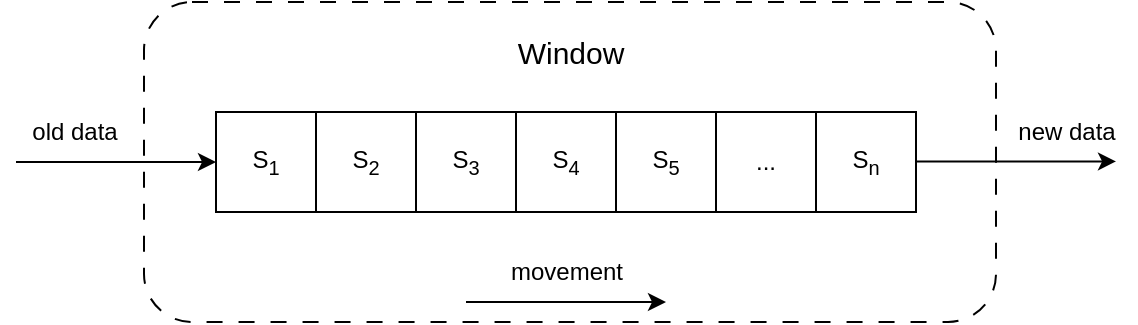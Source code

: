 <mxfile version="24.2.2" type="github">
  <diagram name="第 1 页" id="btsF6EaHodYpIkdeHeEO">
    <mxGraphModel dx="941" dy="479" grid="1" gridSize="10" guides="1" tooltips="1" connect="1" arrows="1" fold="1" page="1" pageScale="1" pageWidth="827" pageHeight="1169" math="0" shadow="0">
      <root>
        <mxCell id="0" />
        <mxCell id="1" parent="0" />
        <mxCell id="tati8yqmTBazvfmJbsHK-1" value="" style="rounded=1;whiteSpace=wrap;html=1;dashed=1;dashPattern=8 8;" vertex="1" parent="1">
          <mxGeometry x="294" y="310" width="426" height="160" as="geometry" />
        </mxCell>
        <mxCell id="tati8yqmTBazvfmJbsHK-2" value="S&lt;sub&gt;1&lt;/sub&gt;" style="rounded=0;whiteSpace=wrap;html=1;" vertex="1" parent="1">
          <mxGeometry x="330" y="365" width="50" height="50" as="geometry" />
        </mxCell>
        <mxCell id="tati8yqmTBazvfmJbsHK-3" value="S&lt;sub&gt;2&lt;/sub&gt;" style="rounded=0;whiteSpace=wrap;html=1;" vertex="1" parent="1">
          <mxGeometry x="380" y="365" width="50" height="50" as="geometry" />
        </mxCell>
        <mxCell id="tati8yqmTBazvfmJbsHK-4" value="S&lt;sub&gt;3&lt;/sub&gt;" style="rounded=0;whiteSpace=wrap;html=1;" vertex="1" parent="1">
          <mxGeometry x="430" y="365" width="50" height="50" as="geometry" />
        </mxCell>
        <mxCell id="tati8yqmTBazvfmJbsHK-5" value="S&lt;sub&gt;4&lt;/sub&gt;" style="rounded=0;whiteSpace=wrap;html=1;" vertex="1" parent="1">
          <mxGeometry x="480" y="365" width="50" height="50" as="geometry" />
        </mxCell>
        <mxCell id="tati8yqmTBazvfmJbsHK-6" value="S&lt;sub&gt;5&lt;/sub&gt;" style="rounded=0;whiteSpace=wrap;html=1;" vertex="1" parent="1">
          <mxGeometry x="530" y="365" width="50" height="50" as="geometry" />
        </mxCell>
        <mxCell id="tati8yqmTBazvfmJbsHK-7" value="..." style="rounded=0;whiteSpace=wrap;html=1;" vertex="1" parent="1">
          <mxGeometry x="580" y="365" width="50" height="50" as="geometry" />
        </mxCell>
        <mxCell id="tati8yqmTBazvfmJbsHK-8" value="S&lt;sub&gt;n&lt;/sub&gt;" style="rounded=0;whiteSpace=wrap;html=1;" vertex="1" parent="1">
          <mxGeometry x="630" y="365" width="50" height="50" as="geometry" />
        </mxCell>
        <mxCell id="tati8yqmTBazvfmJbsHK-9" value="" style="endArrow=classic;html=1;rounded=0;entryX=0;entryY=0.5;entryDx=0;entryDy=0;" edge="1" parent="1" target="tati8yqmTBazvfmJbsHK-2">
          <mxGeometry width="50" height="50" relative="1" as="geometry">
            <mxPoint x="230" y="390" as="sourcePoint" />
            <mxPoint x="240" y="370" as="targetPoint" />
          </mxGeometry>
        </mxCell>
        <mxCell id="tati8yqmTBazvfmJbsHK-10" value="" style="endArrow=classic;html=1;rounded=0;entryX=0;entryY=0.5;entryDx=0;entryDy=0;" edge="1" parent="1">
          <mxGeometry width="50" height="50" relative="1" as="geometry">
            <mxPoint x="680" y="389.71" as="sourcePoint" />
            <mxPoint x="780" y="389.71" as="targetPoint" />
          </mxGeometry>
        </mxCell>
        <mxCell id="tati8yqmTBazvfmJbsHK-14" value="old data" style="text;html=1;align=center;verticalAlign=middle;resizable=0;points=[];autosize=1;strokeColor=none;fillColor=none;" vertex="1" parent="1">
          <mxGeometry x="224" y="360" width="70" height="30" as="geometry" />
        </mxCell>
        <mxCell id="tati8yqmTBazvfmJbsHK-15" value="new data" style="text;html=1;align=center;verticalAlign=middle;resizable=0;points=[];autosize=1;strokeColor=none;fillColor=none;" vertex="1" parent="1">
          <mxGeometry x="720" y="360" width="70" height="30" as="geometry" />
        </mxCell>
        <mxCell id="tati8yqmTBazvfmJbsHK-16" value="&lt;font style=&quot;font-size: 15px;&quot;&gt;Window&lt;/font&gt;" style="text;html=1;align=center;verticalAlign=middle;resizable=0;points=[];autosize=1;strokeColor=none;fillColor=none;" vertex="1" parent="1">
          <mxGeometry x="467" y="320" width="80" height="30" as="geometry" />
        </mxCell>
        <mxCell id="tati8yqmTBazvfmJbsHK-17" value="movement" style="text;html=1;align=center;verticalAlign=middle;resizable=0;points=[];autosize=1;strokeColor=none;fillColor=none;" vertex="1" parent="1">
          <mxGeometry x="465" y="430" width="80" height="30" as="geometry" />
        </mxCell>
        <mxCell id="tati8yqmTBazvfmJbsHK-19" value="" style="endArrow=classic;html=1;rounded=0;entryX=0;entryY=0.5;entryDx=0;entryDy=0;" edge="1" parent="1">
          <mxGeometry width="50" height="50" relative="1" as="geometry">
            <mxPoint x="455" y="460" as="sourcePoint" />
            <mxPoint x="555" y="460" as="targetPoint" />
          </mxGeometry>
        </mxCell>
      </root>
    </mxGraphModel>
  </diagram>
</mxfile>
